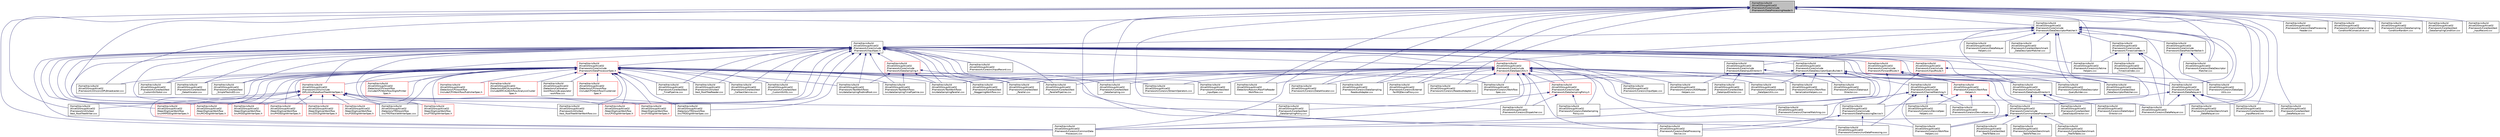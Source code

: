 digraph "/home/travis/build/AliceO2Group/AliceO2/Framework/Core/include/Framework/DataProcessingHeader.h"
{
 // INTERACTIVE_SVG=YES
  bgcolor="transparent";
  edge [fontname="Helvetica",fontsize="10",labelfontname="Helvetica",labelfontsize="10"];
  node [fontname="Helvetica",fontsize="10",shape=record];
  Node14 [label="/home/travis/build\l/AliceO2Group/AliceO2\l/Framework/Core/include\l/Framework/DataProcessingHeader.h",height=0.2,width=0.4,color="black", fillcolor="grey75", style="filled", fontcolor="black"];
  Node14 -> Node15 [dir="back",color="midnightblue",fontsize="10",style="solid",fontname="Helvetica"];
  Node15 [label="/home/travis/build\l/AliceO2Group/AliceO2\l/Detectors/Raw/src/RawFileReader\lWorkflow.cxx",height=0.2,width=0.4,color="black",URL="$d3/d87/RawFileReaderWorkflow_8cxx.html"];
  Node14 -> Node16 [dir="back",color="midnightblue",fontsize="10",style="solid",fontname="Helvetica"];
  Node16 [label="/home/travis/build\l/AliceO2Group/AliceO2\l/Framework/Core/include\l/Framework/DataDescriptorMatcher.h",height=0.2,width=0.4,color="black",URL="$d3/da3/DataDescriptorMatcher_8h.html"];
  Node16 -> Node17 [dir="back",color="midnightblue",fontsize="10",style="solid",fontname="Helvetica"];
  Node17 [label="/home/travis/build\l/AliceO2Group/AliceO2\l/Framework/Core/include\l/Framework/DataInputDirector.h",height=0.2,width=0.4,color="black",URL="$d0/d9c/DataInputDirector_8h.html"];
  Node17 -> Node18 [dir="back",color="midnightblue",fontsize="10",style="solid",fontname="Helvetica"];
  Node18 [label="/home/travis/build\l/AliceO2Group/AliceO2\l/Framework/Core/src/AODReader\lHelpers.cxx",height=0.2,width=0.4,color="black",URL="$d4/dc5/AODReaderHelpers_8cxx.html"];
  Node17 -> Node19 [dir="back",color="midnightblue",fontsize="10",style="solid",fontname="Helvetica"];
  Node19 [label="/home/travis/build\l/AliceO2Group/AliceO2\l/Framework/Core/src/DataInput\lDirector.cxx",height=0.2,width=0.4,color="black",URL="$d6/d2a/DataInputDirector_8cxx.html"];
  Node17 -> Node20 [dir="back",color="midnightblue",fontsize="10",style="solid",fontname="Helvetica"];
  Node20 [label="/home/travis/build\l/AliceO2Group/AliceO2\l/Framework/Core/test/test\l_DataInputDirector.cxx",height=0.2,width=0.4,color="black",URL="$df/d68/test__DataInputDirector_8cxx.html"];
  Node16 -> Node21 [dir="back",color="midnightblue",fontsize="10",style="solid",fontname="Helvetica"];
  Node21 [label="/home/travis/build\l/AliceO2Group/AliceO2\l/Framework/Core/include\l/Framework/DataMatcherWalker.h",height=0.2,width=0.4,color="black",URL="$d7/dc7/DataMatcherWalker_8h.html"];
  Node21 -> Node22 [dir="back",color="midnightblue",fontsize="10",style="solid",fontname="Helvetica"];
  Node22 [label="/home/travis/build\l/AliceO2Group/AliceO2\l/Framework/Core/src/DataDescriptor\lMatcher.cxx",height=0.2,width=0.4,color="black",URL="$d0/d2b/DataDescriptorMatcher_8cxx.html"];
  Node21 -> Node23 [dir="back",color="midnightblue",fontsize="10",style="solid",fontname="Helvetica"];
  Node23 [label="/home/travis/build\l/AliceO2Group/AliceO2\l/Framework/Core/src/DataSpec\lUtils.cxx",height=0.2,width=0.4,color="black",URL="$d4/dab/DataSpecUtils_8cxx.html"];
  Node16 -> Node24 [dir="back",color="midnightblue",fontsize="10",style="solid",fontname="Helvetica"];
  Node24 [label="/home/travis/build\l/AliceO2Group/AliceO2\l/Framework/Core/include\l/Framework/DataOutputDirector.h",height=0.2,width=0.4,color="black",URL="$d4/d61/DataOutputDirector_8h.html"];
  Node24 -> Node25 [dir="back",color="midnightblue",fontsize="10",style="solid",fontname="Helvetica"];
  Node25 [label="/home/travis/build\l/AliceO2Group/AliceO2\l/Framework/Core/include\l/Framework/CommonDataProcessors.h",height=0.2,width=0.4,color="black",URL="$d6/d58/CommonDataProcessors_8h.html"];
  Node25 -> Node26 [dir="back",color="midnightblue",fontsize="10",style="solid",fontname="Helvetica"];
  Node26 [label="/home/travis/build\l/AliceO2Group/AliceO2\l/Framework/Core/src/CommonData\lProcessors.cxx",height=0.2,width=0.4,color="black",URL="$df/d93/CommonDataProcessors_8cxx.html"];
  Node25 -> Node27 [dir="back",color="midnightblue",fontsize="10",style="solid",fontname="Helvetica"];
  Node27 [label="/home/travis/build\l/AliceO2Group/AliceO2\l/Framework/Core/src/Workflow\lHelpers.cxx",height=0.2,width=0.4,color="black",URL="$dc/da7/WorkflowHelpers_8cxx.html"];
  Node25 -> Node28 [dir="back",color="midnightblue",fontsize="10",style="solid",fontname="Helvetica"];
  Node28 [label="/home/travis/build\l/AliceO2Group/AliceO2\l/Framework/Core/test/benchmark\l_TableToTree.cxx",height=0.2,width=0.4,color="black",URL="$d9/dd7/benchmark__TableToTree_8cxx.html"];
  Node25 -> Node29 [dir="back",color="midnightblue",fontsize="10",style="solid",fontname="Helvetica"];
  Node29 [label="/home/travis/build\l/AliceO2Group/AliceO2\l/Framework/Core/test/benchmark\l_TreeToTable.cxx",height=0.2,width=0.4,color="black",URL="$dc/dc4/benchmark__TreeToTable_8cxx.html"];
  Node25 -> Node30 [dir="back",color="midnightblue",fontsize="10",style="solid",fontname="Helvetica"];
  Node30 [label="/home/travis/build\l/AliceO2Group/AliceO2\l/Framework/Core/test/test\l_TreeToTable.cxx",height=0.2,width=0.4,color="black",URL="$da/dae/test__TreeToTable_8cxx.html"];
  Node24 -> Node31 [dir="back",color="midnightblue",fontsize="10",style="solid",fontname="Helvetica"];
  Node31 [label="/home/travis/build\l/AliceO2Group/AliceO2\l/Framework/Core/src/DataOutput\lDirector.cxx",height=0.2,width=0.4,color="black",URL="$db/d61/DataOutputDirector_8cxx.html"];
  Node24 -> Node32 [dir="back",color="midnightblue",fontsize="10",style="solid",fontname="Helvetica"];
  Node32 [label="/home/travis/build\l/AliceO2Group/AliceO2\l/Framework/Core/test/test\l_DataOutputDirector.cxx",height=0.2,width=0.4,color="black",URL="$d8/de2/test__DataOutputDirector_8cxx.html"];
  Node16 -> Node33 [dir="back",color="midnightblue",fontsize="10",style="solid",fontname="Helvetica"];
  Node33 [label="/home/travis/build\l/AliceO2Group/AliceO2\l/Framework/Core/include\l/Framework/DataRelayer.h",height=0.2,width=0.4,color="black",URL="$df/d59/DataRelayer_8h.html"];
  Node33 -> Node34 [dir="back",color="midnightblue",fontsize="10",style="solid",fontname="Helvetica"];
  Node34 [label="/home/travis/build\l/AliceO2Group/AliceO2\l/Framework/Core/include\l/Framework/DataProcessingDevice.h",height=0.2,width=0.4,color="black",URL="$d3/d4b/DataProcessingDevice_8h.html"];
  Node34 -> Node35 [dir="back",color="midnightblue",fontsize="10",style="solid",fontname="Helvetica"];
  Node35 [label="/home/travis/build\l/AliceO2Group/AliceO2\l/Framework/Core/src/DataProcessing\lDevice.cxx",height=0.2,width=0.4,color="black",URL="$db/dac/DataProcessingDevice_8cxx.html"];
  Node34 -> Node36 [dir="back",color="midnightblue",fontsize="10",style="solid",fontname="Helvetica"];
  Node36 [label="/home/travis/build\l/AliceO2Group/AliceO2\l/Framework/Core/src/runDataProcessing.cxx",height=0.2,width=0.4,color="black",URL="$d7/d54/runDataProcessing_8cxx.html"];
  Node33 -> Node37 [dir="back",color="midnightblue",fontsize="10",style="solid",fontname="Helvetica"];
  Node37 [label="/home/travis/build\l/AliceO2Group/AliceO2\l/Framework/Core/src/DataRelayer.cxx",height=0.2,width=0.4,color="black",URL="$d1/d57/DataRelayer_8cxx.html"];
  Node33 -> Node38 [dir="back",color="midnightblue",fontsize="10",style="solid",fontname="Helvetica"];
  Node38 [label="/home/travis/build\l/AliceO2Group/AliceO2\l/Framework/Core/test/benchmark\l_DataRelayer.cxx",height=0.2,width=0.4,color="black",URL="$d8/dd6/benchmark__DataRelayer_8cxx.html"];
  Node33 -> Node39 [dir="back",color="midnightblue",fontsize="10",style="solid",fontname="Helvetica"];
  Node39 [label="/home/travis/build\l/AliceO2Group/AliceO2\l/Framework/Core/test/benchmark\l_InputRecord.cxx",height=0.2,width=0.4,color="black",URL="$df/d93/benchmark__InputRecord_8cxx.html"];
  Node33 -> Node40 [dir="back",color="midnightblue",fontsize="10",style="solid",fontname="Helvetica"];
  Node40 [label="/home/travis/build\l/AliceO2Group/AliceO2\l/Framework/Core/test/test\l_DataRelayer.cxx",height=0.2,width=0.4,color="black",URL="$dc/d6d/test__DataRelayer_8cxx.html"];
  Node16 -> Node41 [dir="back",color="midnightblue",fontsize="10",style="solid",fontname="Helvetica"];
  Node41 [label="/home/travis/build\l/AliceO2Group/AliceO2\l/Framework/Core/include\l/Framework/InputSpec.h",height=0.2,width=0.4,color="black",URL="$d5/d3f/InputSpec_8h.html"];
  Node41 -> Node42 [dir="back",color="midnightblue",fontsize="10",style="solid",fontname="Helvetica"];
  Node42 [label="/home/travis/build\l/AliceO2Group/AliceO2\l/Detectors/TRD/workflow\l/src/TRDDigitWriterSpec.cxx",height=0.2,width=0.4,color="black",URL="$dd/d1a/TRDDigitWriterSpec_8cxx.html"];
  Node41 -> Node43 [dir="back",color="midnightblue",fontsize="10",style="solid",fontname="Helvetica"];
  Node43 [label="/home/travis/build\l/AliceO2Group/AliceO2\l/Detectors/TRD/workflow\l/src/TRDTrackletWriterSpec.cxx",height=0.2,width=0.4,color="black",URL="$d0/dfb/TRDTrackletWriterSpec_8cxx.html"];
  Node41 -> Node44 [dir="back",color="midnightblue",fontsize="10",style="solid",fontname="Helvetica"];
  Node44 [label="/home/travis/build\l/AliceO2Group/AliceO2\l/Framework/Core/include\l/Framework/ChannelMatching.h",height=0.2,width=0.4,color="black",URL="$d3/d2c/ChannelMatching_8h.html"];
  Node44 -> Node45 [dir="back",color="midnightblue",fontsize="10",style="solid",fontname="Helvetica"];
  Node45 [label="/home/travis/build\l/AliceO2Group/AliceO2\l/Framework/Core/src/ChannelMatching.cxx",height=0.2,width=0.4,color="black",URL="$d6/d34/ChannelMatching_8cxx.html"];
  Node44 -> Node35 [dir="back",color="midnightblue",fontsize="10",style="solid",fontname="Helvetica"];
  Node44 -> Node46 [dir="back",color="midnightblue",fontsize="10",style="solid",fontname="Helvetica"];
  Node46 [label="/home/travis/build\l/AliceO2Group/AliceO2\l/Framework/Core/src/DeviceSpec.cxx",height=0.2,width=0.4,color="black",URL="$d8/d84/DeviceSpec_8cxx.html"];
  Node44 -> Node47 [dir="back",color="midnightblue",fontsize="10",style="solid",fontname="Helvetica"];
  Node47 [label="/home/travis/build\l/AliceO2Group/AliceO2\l/Framework/Core/src/DeviceSpec\lHelpers.cxx",height=0.2,width=0.4,color="black",URL="$d1/dd9/DeviceSpecHelpers_8cxx.html"];
  Node44 -> Node36 [dir="back",color="midnightblue",fontsize="10",style="solid",fontname="Helvetica"];
  Node44 -> Node27 [dir="back",color="midnightblue",fontsize="10",style="solid",fontname="Helvetica"];
  Node41 -> Node25 [dir="back",color="midnightblue",fontsize="10",style="solid",fontname="Helvetica"];
  Node41 -> Node48 [dir="back",color="midnightblue",fontsize="10",style="solid",fontname="Helvetica"];
  Node48 [label="/home/travis/build\l/AliceO2Group/AliceO2\l/Framework/Core/include\l/Framework/DataDescriptorQueryBuilder.h",height=0.2,width=0.4,color="black",URL="$db/de2/DataDescriptorQueryBuilder_8h.html"];
  Node48 -> Node24 [dir="back",color="midnightblue",fontsize="10",style="solid",fontname="Helvetica"];
  Node48 -> Node26 [dir="back",color="midnightblue",fontsize="10",style="solid",fontname="Helvetica"];
  Node48 -> Node49 [dir="back",color="midnightblue",fontsize="10",style="solid",fontname="Helvetica"];
  Node49 [label="/home/travis/build\l/AliceO2Group/AliceO2\l/Framework/Core/src/DataDescriptor\lQueryBuilder.cxx",height=0.2,width=0.4,color="black",URL="$d3/d17/DataDescriptorQueryBuilder_8cxx.html"];
  Node48 -> Node19 [dir="back",color="midnightblue",fontsize="10",style="solid",fontname="Helvetica"];
  Node48 -> Node50 [dir="back",color="midnightblue",fontsize="10",style="solid",fontname="Helvetica"];
  Node50 [label="/home/travis/build\l/AliceO2Group/AliceO2\l/Framework/Core/src/DataSampling\lPolicy.cxx",height=0.2,width=0.4,color="black",URL="$de/d3b/DataSamplingPolicy_8cxx.html",tooltip="Implementation of O2 Data Sampling Policy. "];
  Node48 -> Node51 [dir="back",color="midnightblue",fontsize="10",style="solid",fontname="Helvetica"];
  Node51 [label="/home/travis/build\l/AliceO2Group/AliceO2\l/Framework/Core/src/Workflow\lSerializationHelpers.cxx",height=0.2,width=0.4,color="black",URL="$d0/d54/WorkflowSerializationHelpers_8cxx.html"];
  Node48 -> Node52 [dir="back",color="midnightblue",fontsize="10",style="solid",fontname="Helvetica"];
  Node52 [label="/home/travis/build\l/AliceO2Group/AliceO2\l/Framework/Core/src/Workflow\lSpec.cxx",height=0.2,width=0.4,color="black",URL="$d1/d43/WorkflowSpec_8cxx.html"];
  Node48 -> Node53 [dir="back",color="midnightblue",fontsize="10",style="solid",fontname="Helvetica"];
  Node53 [label="/home/travis/build\l/AliceO2Group/AliceO2\l/Framework/Core/test/test\l_DataDescriptorMatcher.cxx",height=0.2,width=0.4,color="black",URL="$dd/d1e/test__DataDescriptorMatcher_8cxx.html"];
  Node48 -> Node54 [dir="back",color="midnightblue",fontsize="10",style="solid",fontname="Helvetica"];
  Node54 [label="/home/travis/build\l/AliceO2Group/AliceO2\l/Framework/Core/test/unittest\l_DataSpecUtils.cxx",height=0.2,width=0.4,color="black",URL="$dd/dfd/unittest__DataSpecUtils_8cxx.html"];
  Node41 -> Node24 [dir="back",color="midnightblue",fontsize="10",style="solid",fontname="Helvetica"];
  Node41 -> Node55 [dir="back",color="midnightblue",fontsize="10",style="solid",fontname="Helvetica"];
  Node55 [label="/home/travis/build\l/AliceO2Group/AliceO2\l/Framework/Core/include\l/Framework/DataProcessorSpec.h",height=0.2,width=0.4,color="red",URL="$d0/df4/DataProcessorSpec_8h.html"];
  Node55 -> Node56 [dir="back",color="midnightblue",fontsize="10",style="solid",fontname="Helvetica"];
  Node56 [label="/home/travis/build\l/AliceO2Group/AliceO2\l/Detectors/Calibration\l/workflow/ccdb-populator\l-workflow.cxx",height=0.2,width=0.4,color="black",URL="$d2/d5c/ccdb-populator-workflow_8cxx.html"];
  Node55 -> Node57 [dir="back",color="midnightblue",fontsize="10",style="solid",fontname="Helvetica"];
  Node57 [label="/home/travis/build\l/AliceO2Group/AliceO2\l/Detectors/CPV/workflow\l/include/CPVWorkflow/Clusterizer\lSpec.h",height=0.2,width=0.4,color="red",URL="$d9/dcc/CPV_2workflow_2include_2CPVWorkflow_2ClusterizerSpec_8h.html"];
  Node55 -> Node60 [dir="back",color="midnightblue",fontsize="10",style="solid",fontname="Helvetica"];
  Node60 [label="/home/travis/build\l/AliceO2Group/AliceO2\l/Detectors/CPV/workflow\l/include/CPVWorkflow/DigitsPrinter\lSpec.h",height=0.2,width=0.4,color="red",URL="$d4/d19/CPV_2workflow_2include_2CPVWorkflow_2DigitsPrinterSpec_8h.html"];
  Node55 -> Node62 [dir="back",color="midnightblue",fontsize="10",style="solid",fontname="Helvetica"];
  Node62 [label="/home/travis/build\l/AliceO2Group/AliceO2\l/Detectors/CPV/workflow\l/include/CPVWorkflow/PublisherSpec.h",height=0.2,width=0.4,color="red",URL="$d1/dd9/CPV_2workflow_2include_2CPVWorkflow_2PublisherSpec_8h.html"];
  Node55 -> Node64 [dir="back",color="midnightblue",fontsize="10",style="solid",fontname="Helvetica"];
  Node64 [label="/home/travis/build\l/AliceO2Group/AliceO2\l/Detectors/EMCAL/workflow\l/include/EMCALWorkflow/AnalysisCluster\lSpec.h",height=0.2,width=0.4,color="red",URL="$d3/dd3/AnalysisClusterSpec_8h.html"];
  Node55 -> Node42 [dir="back",color="midnightblue",fontsize="10",style="solid",fontname="Helvetica"];
  Node55 -> Node43 [dir="back",color="midnightblue",fontsize="10",style="solid",fontname="Helvetica"];
  Node55 -> Node25 [dir="back",color="midnightblue",fontsize="10",style="solid",fontname="Helvetica"];
  Node55 -> Node26 [dir="back",color="midnightblue",fontsize="10",style="solid",fontname="Helvetica"];
  Node55 -> Node36 [dir="back",color="midnightblue",fontsize="10",style="solid",fontname="Helvetica"];
  Node55 -> Node52 [dir="back",color="midnightblue",fontsize="10",style="solid",fontname="Helvetica"];
  Node55 -> Node337 [dir="back",color="midnightblue",fontsize="10",style="solid",fontname="Helvetica"];
  Node337 [label="/home/travis/build\l/AliceO2Group/AliceO2\l/Framework/Core/test/test\l_CallbackService.cxx",height=0.2,width=0.4,color="black",URL="$db/d30/test__CallbackService_8cxx.html"];
  Node55 -> Node339 [dir="back",color="midnightblue",fontsize="10",style="solid",fontname="Helvetica"];
  Node339 [label="/home/travis/build\l/AliceO2Group/AliceO2\l/Framework/Core/test/test\l_CustomGUIGL.cxx",height=0.2,width=0.4,color="black",URL="$d5/d47/test__CustomGUIGL_8cxx.html"];
  Node55 -> Node340 [dir="back",color="midnightblue",fontsize="10",style="solid",fontname="Helvetica"];
  Node340 [label="/home/travis/build\l/AliceO2Group/AliceO2\l/Framework/Core/test/test\l_CustomGUISokol.cxx",height=0.2,width=0.4,color="black",URL="$d6/dd1/test__CustomGUISokol_8cxx.html"];
  Node55 -> Node343 [dir="back",color="midnightblue",fontsize="10",style="solid",fontname="Helvetica"];
  Node343 [label="/home/travis/build\l/AliceO2Group/AliceO2\l/Framework/Core/test/test\l_DataAllocator.cxx",height=0.2,width=0.4,color="black",URL="$d2/da2/test__DataAllocator_8cxx.html"];
  Node55 -> Node346 [dir="back",color="midnightblue",fontsize="10",style="solid",fontname="Helvetica"];
  Node346 [label="/home/travis/build\l/AliceO2Group/AliceO2\l/Framework/Core/test/test\l_Parallel.cxx",height=0.2,width=0.4,color="black",URL="$d3/d66/test__Parallel_8cxx.html"];
  Node55 -> Node347 [dir="back",color="midnightblue",fontsize="10",style="solid",fontname="Helvetica"];
  Node347 [label="/home/travis/build\l/AliceO2Group/AliceO2\l/Framework/Core/test/test\l_ParallelPipeline.cxx",height=0.2,width=0.4,color="black",URL="$d8/d7e/test__ParallelPipeline_8cxx.html"];
  Node55 -> Node356 [dir="back",color="midnightblue",fontsize="10",style="solid",fontname="Helvetica"];
  Node356 [label="/home/travis/build\l/AliceO2Group/AliceO2\l/Framework/Core/test/test\l_SimpleTracksED.cxx",height=0.2,width=0.4,color="black",URL="$d7/d18/test__SimpleTracksED_8cxx.html"];
  Node55 -> Node360 [dir="back",color="midnightblue",fontsize="10",style="solid",fontname="Helvetica"];
  Node360 [label="/home/travis/build\l/AliceO2Group/AliceO2\l/Framework/Core/test/test\l_StaggeringWorkflow.cxx",height=0.2,width=0.4,color="black",URL="$dd/d16/test__StaggeringWorkflow_8cxx.html"];
  Node55 -> Node362 [dir="back",color="midnightblue",fontsize="10",style="solid",fontname="Helvetica"];
  Node362 [label="/home/travis/build\l/AliceO2Group/AliceO2\l/Framework/Core/test/test\l_TimePipeline.cxx",height=0.2,width=0.4,color="black",URL="$d1/d4f/test__TimePipeline_8cxx.html"];
  Node55 -> Node364 [dir="back",color="midnightblue",fontsize="10",style="solid",fontname="Helvetica"];
  Node364 [label="/home/travis/build\l/AliceO2Group/AliceO2\l/Framework/TestWorkflows\l/src/dataSamplingParallel.cxx",height=0.2,width=0.4,color="black",URL="$d3/dbe/dataSamplingParallel_8cxx.html"];
  Node55 -> Node365 [dir="back",color="midnightblue",fontsize="10",style="solid",fontname="Helvetica"];
  Node365 [label="/home/travis/build\l/AliceO2Group/AliceO2\l/Framework/TestWorkflows\l/src/dataSamplingPodAndRoot.cxx",height=0.2,width=0.4,color="black",URL="$de/da3/dataSamplingPodAndRoot_8cxx.html"];
  Node55 -> Node366 [dir="back",color="midnightblue",fontsize="10",style="solid",fontname="Helvetica"];
  Node366 [label="/home/travis/build\l/AliceO2Group/AliceO2\l/Framework/TestWorkflows\l/src/dataSamplingTimePipeline.cxx",height=0.2,width=0.4,color="black",URL="$db/d9e/dataSamplingTimePipeline_8cxx.html"];
  Node55 -> Node462 [dir="back",color="midnightblue",fontsize="10",style="solid",fontname="Helvetica"];
  Node462 [label="/home/travis/build\l/AliceO2Group/AliceO2\l/Framework/Utils/include\l/DPLUtils/MakeRootTreeWriterSpec.h",height=0.2,width=0.4,color="red",URL="$d5/dc8/MakeRootTreeWriterSpec_8h.html",tooltip="Configurable generator for RootTreeWriter processor spec. "];
  Node462 -> Node42 [dir="back",color="midnightblue",fontsize="10",style="solid",fontname="Helvetica"];
  Node462 -> Node43 [dir="back",color="midnightblue",fontsize="10",style="solid",fontname="Helvetica"];
  Node462 -> Node463 [dir="back",color="midnightblue",fontsize="10",style="solid",fontname="Helvetica"];
  Node463 [label="/home/travis/build\l/AliceO2Group/AliceO2\l/Framework/Utils/test\l/test_RootTreeWriter.cxx",height=0.2,width=0.4,color="black",URL="$da/dcf/test__RootTreeWriter_8cxx.html"];
  Node462 -> Node387 [dir="back",color="midnightblue",fontsize="10",style="solid",fontname="Helvetica"];
  Node387 [label="/home/travis/build\l/AliceO2Group/AliceO2\l/Framework/Utils/test\l/test_RootTreeWriterWorkflow.cxx",height=0.2,width=0.4,color="black",URL="$d1/d02/test__RootTreeWriterWorkflow_8cxx.html"];
  Node462 -> Node464 [dir="back",color="midnightblue",fontsize="10",style="solid",fontname="Helvetica"];
  Node464 [label="/home/travis/build\l/AliceO2Group/AliceO2\l/Steer/DigitizerWorkflow\l/src/CPVDigitWriterSpec.h",height=0.2,width=0.4,color="red",URL="$d1/dc0/CPVDigitWriterSpec_8h.html"];
  Node462 -> Node466 [dir="back",color="midnightblue",fontsize="10",style="solid",fontname="Helvetica"];
  Node466 [label="/home/travis/build\l/AliceO2Group/AliceO2\l/Steer/DigitizerWorkflow\l/src/FDDDigitWriterSpec.h",height=0.2,width=0.4,color="red",URL="$d8/dcd/FDDDigitWriterSpec_8h.html"];
  Node462 -> Node467 [dir="back",color="midnightblue",fontsize="10",style="solid",fontname="Helvetica"];
  Node467 [label="/home/travis/build\l/AliceO2Group/AliceO2\l/Steer/DigitizerWorkflow\l/src/FT0DigitWriterSpec.h",height=0.2,width=0.4,color="red",URL="$d4/d85/FT0DigitWriterSpec_8h.html"];
  Node462 -> Node468 [dir="back",color="midnightblue",fontsize="10",style="solid",fontname="Helvetica"];
  Node468 [label="/home/travis/build\l/AliceO2Group/AliceO2\l/Steer/DigitizerWorkflow\l/src/FV0DigitWriterSpec.h",height=0.2,width=0.4,color="red",URL="$d3/d12/FV0DigitWriterSpec_8h.html"];
  Node462 -> Node469 [dir="back",color="midnightblue",fontsize="10",style="solid",fontname="Helvetica"];
  Node469 [label="/home/travis/build\l/AliceO2Group/AliceO2\l/Steer/DigitizerWorkflow\l/src/HMPIDDigitWriterSpec.h",height=0.2,width=0.4,color="red",URL="$d5/d5b/HMPIDDigitWriterSpec_8h.html"];
  Node462 -> Node470 [dir="back",color="midnightblue",fontsize="10",style="solid",fontname="Helvetica"];
  Node470 [label="/home/travis/build\l/AliceO2Group/AliceO2\l/Steer/DigitizerWorkflow\l/src/MCHDigitWriterSpec.h",height=0.2,width=0.4,color="red",URL="$d8/d60/MCHDigitWriterSpec_8h.html"];
  Node462 -> Node471 [dir="back",color="midnightblue",fontsize="10",style="solid",fontname="Helvetica"];
  Node471 [label="/home/travis/build\l/AliceO2Group/AliceO2\l/Steer/DigitizerWorkflow\l/src/MIDDigitWriterSpec.h",height=0.2,width=0.4,color="red",URL="$d9/d65/MIDDigitWriterSpec_8h.html"];
  Node462 -> Node472 [dir="back",color="midnightblue",fontsize="10",style="solid",fontname="Helvetica"];
  Node472 [label="/home/travis/build\l/AliceO2Group/AliceO2\l/Steer/DigitizerWorkflow\l/src/PHOSDigitWriterSpec.h",height=0.2,width=0.4,color="red",URL="$d4/d33/PHOSDigitWriterSpec_8h.html"];
  Node462 -> Node473 [dir="back",color="midnightblue",fontsize="10",style="solid",fontname="Helvetica"];
  Node473 [label="/home/travis/build\l/AliceO2Group/AliceO2\l/Steer/DigitizerWorkflow\l/src/ZDCDigitWriterSpec.h",height=0.2,width=0.4,color="red",URL="$d9/d31/ZDCDigitWriterSpec_8h.html"];
  Node55 -> Node475 [dir="back",color="midnightblue",fontsize="10",style="solid",fontname="Helvetica"];
  Node475 [label="/home/travis/build\l/AliceO2Group/AliceO2\l/Framework/Utils/src/DPLBroadcaster.cxx",height=0.2,width=0.4,color="black",URL="$d5/d63/DPLBroadcaster_8cxx.html",tooltip="Implementation of generic DPL broadcaster, v0.1. "];
  Node55 -> Node386 [dir="back",color="midnightblue",fontsize="10",style="solid",fontname="Helvetica"];
  Node386 [label="/home/travis/build\l/AliceO2Group/AliceO2\l/Framework/Utils/test\l/test_RootTreeReader.cxx",height=0.2,width=0.4,color="black",URL="$d6/d0d/test__RootTreeReader_8cxx.html"];
  Node55 -> Node387 [dir="back",color="midnightblue",fontsize="10",style="solid",fontname="Helvetica"];
  Node55 -> Node464 [dir="back",color="midnightblue",fontsize="10",style="solid",fontname="Helvetica"];
  Node55 -> Node466 [dir="back",color="midnightblue",fontsize="10",style="solid",fontname="Helvetica"];
  Node55 -> Node467 [dir="back",color="midnightblue",fontsize="10",style="solid",fontname="Helvetica"];
  Node55 -> Node468 [dir="back",color="midnightblue",fontsize="10",style="solid",fontname="Helvetica"];
  Node55 -> Node469 [dir="back",color="midnightblue",fontsize="10",style="solid",fontname="Helvetica"];
  Node55 -> Node470 [dir="back",color="midnightblue",fontsize="10",style="solid",fontname="Helvetica"];
  Node55 -> Node471 [dir="back",color="midnightblue",fontsize="10",style="solid",fontname="Helvetica"];
  Node55 -> Node472 [dir="back",color="midnightblue",fontsize="10",style="solid",fontname="Helvetica"];
  Node55 -> Node473 [dir="back",color="midnightblue",fontsize="10",style="solid",fontname="Helvetica"];
  Node41 -> Node439 [dir="back",color="midnightblue",fontsize="10",style="solid",fontname="Helvetica"];
  Node439 [label="/home/travis/build\l/AliceO2Group/AliceO2\l/Framework/Core/include\l/Framework/DataSampling.h",height=0.2,width=0.4,color="red",URL="$d7/d78/DataSampling_8h.html",tooltip="Definition of O2 Data Sampling, v1.0. "];
  Node439 -> Node304 [dir="back",color="midnightblue",fontsize="10",style="solid",fontname="Helvetica"];
  Node304 [label="/home/travis/build\l/AliceO2Group/AliceO2\l/Framework/Core/test/test\l_DataSampling.cxx",height=0.2,width=0.4,color="black",URL="$d1/de8/test__DataSampling_8cxx.html"];
  Node439 -> Node364 [dir="back",color="midnightblue",fontsize="10",style="solid",fontname="Helvetica"];
  Node439 -> Node365 [dir="back",color="midnightblue",fontsize="10",style="solid",fontname="Helvetica"];
  Node439 -> Node366 [dir="back",color="midnightblue",fontsize="10",style="solid",fontname="Helvetica"];
  Node41 -> Node515 [dir="back",color="midnightblue",fontsize="10",style="solid",fontname="Helvetica"];
  Node515 [label="/home/travis/build\l/AliceO2Group/AliceO2\l/Framework/Core/include\l/Framework/DataSamplingPolicy.h",height=0.2,width=0.4,color="red",URL="$d2/d1b/DataSamplingPolicy_8h.html",tooltip="A declaration of O2 Data Sampling Policy. "];
  Node515 -> Node50 [dir="back",color="midnightblue",fontsize="10",style="solid",fontname="Helvetica"];
  Node515 -> Node405 [dir="back",color="midnightblue",fontsize="10",style="solid",fontname="Helvetica"];
  Node405 [label="/home/travis/build\l/AliceO2Group/AliceO2\l/Framework/Core/src/Dispatcher.cxx",height=0.2,width=0.4,color="black",URL="$d1/dca/Dispatcher_8cxx.html",tooltip="Implementation of Dispatcher for O2 Data Sampling. "];
  Node515 -> Node516 [dir="back",color="midnightblue",fontsize="10",style="solid",fontname="Helvetica"];
  Node516 [label="/home/travis/build\l/AliceO2Group/AliceO2\l/Framework/Core/test/test\l_DataSamplingPolicy.cxx",height=0.2,width=0.4,color="black",URL="$d3/ddc/test__DataSamplingPolicy_8cxx.html"];
  Node41 -> Node517 [dir="back",color="midnightblue",fontsize="10",style="solid",fontname="Helvetica"];
  Node517 [label="/home/travis/build\l/AliceO2Group/AliceO2\l/Framework/Core/include\l/Framework/DataSpecUtils.h",height=0.2,width=0.4,color="red",URL="$d6/d68/DataSpecUtils_8h.html"];
  Node517 -> Node15 [dir="back",color="midnightblue",fontsize="10",style="solid",fontname="Helvetica"];
  Node517 -> Node24 [dir="back",color="midnightblue",fontsize="10",style="solid",fontname="Helvetica"];
  Node517 -> Node515 [dir="back",color="midnightblue",fontsize="10",style="solid",fontname="Helvetica"];
  Node517 -> Node18 [dir="back",color="midnightblue",fontsize="10",style="solid",fontname="Helvetica"];
  Node517 -> Node45 [dir="back",color="midnightblue",fontsize="10",style="solid",fontname="Helvetica"];
  Node517 -> Node26 [dir="back",color="midnightblue",fontsize="10",style="solid",fontname="Helvetica"];
  Node517 -> Node545 [dir="back",color="midnightblue",fontsize="10",style="solid",fontname="Helvetica"];
  Node545 [label="/home/travis/build\l/AliceO2Group/AliceO2\l/Framework/Core/src/DataAllocator.cxx",height=0.2,width=0.4,color="black",URL="$db/d9d/DataAllocator_8cxx.html"];
  Node517 -> Node35 [dir="back",color="midnightblue",fontsize="10",style="solid",fontname="Helvetica"];
  Node517 -> Node37 [dir="back",color="midnightblue",fontsize="10",style="solid",fontname="Helvetica"];
  Node517 -> Node50 [dir="back",color="midnightblue",fontsize="10",style="solid",fontname="Helvetica"];
  Node517 -> Node303 [dir="back",color="midnightblue",fontsize="10",style="solid",fontname="Helvetica"];
  Node303 [label="/home/travis/build\l/AliceO2Group/AliceO2\l/Framework/Core/src/DataSampling\lReadoutAdapter.cxx",height=0.2,width=0.4,color="black",URL="$dc/da2/DataSamplingReadoutAdapter_8cxx.html"];
  Node517 -> Node23 [dir="back",color="midnightblue",fontsize="10",style="solid",fontname="Helvetica"];
  Node517 -> Node405 [dir="back",color="midnightblue",fontsize="10",style="solid",fontname="Helvetica"];
  Node517 -> Node308 [dir="back",color="midnightblue",fontsize="10",style="solid",fontname="Helvetica"];
  Node308 [label="/home/travis/build\l/AliceO2Group/AliceO2\l/Framework/Core/src/External\lFairMQDeviceProxy.cxx",height=0.2,width=0.4,color="black",URL="$dc/df3/ExternalFairMQDeviceProxy_8cxx.html"];
  Node517 -> Node546 [dir="back",color="midnightblue",fontsize="10",style="solid",fontname="Helvetica"];
  Node546 [label="/home/travis/build\l/AliceO2Group/AliceO2\l/Framework/Core/src/InputSpec.cxx",height=0.2,width=0.4,color="black",URL="$d6/dda/InputSpec_8cxx.html"];
  Node517 -> Node306 [dir="back",color="midnightblue",fontsize="10",style="solid",fontname="Helvetica"];
  Node306 [label="/home/travis/build\l/AliceO2Group/AliceO2\l/Framework/Core/src/ReadoutAdapter.cxx",height=0.2,width=0.4,color="black",URL="$da/df2/ReadoutAdapter_8cxx.html"];
  Node517 -> Node547 [dir="back",color="midnightblue",fontsize="10",style="solid",fontname="Helvetica"];
  Node547 [label="/home/travis/build\l/AliceO2Group/AliceO2\l/Framework/Core/src/StreamOperators.cxx",height=0.2,width=0.4,color="black",URL="$d2/d13/StreamOperators_8cxx.html"];
  Node517 -> Node27 [dir="back",color="midnightblue",fontsize="10",style="solid",fontname="Helvetica"];
  Node517 -> Node51 [dir="back",color="midnightblue",fontsize="10",style="solid",fontname="Helvetica"];
  Node517 -> Node52 [dir="back",color="midnightblue",fontsize="10",style="solid",fontname="Helvetica"];
  Node517 -> Node304 [dir="back",color="midnightblue",fontsize="10",style="solid",fontname="Helvetica"];
  Node517 -> Node548 [dir="back",color="midnightblue",fontsize="10",style="solid",fontname="Helvetica"];
  Node548 [label="/home/travis/build\l/AliceO2Group/AliceO2\l/Framework/Core/test/test\l_InputSpec.cxx",height=0.2,width=0.4,color="black",URL="$d5/d5b/test__InputSpec_8cxx.html"];
  Node517 -> Node346 [dir="back",color="midnightblue",fontsize="10",style="solid",fontname="Helvetica"];
  Node517 -> Node347 [dir="back",color="midnightblue",fontsize="10",style="solid",fontname="Helvetica"];
  Node517 -> Node360 [dir="back",color="midnightblue",fontsize="10",style="solid",fontname="Helvetica"];
  Node517 -> Node54 [dir="back",color="midnightblue",fontsize="10",style="solid",fontname="Helvetica"];
  Node517 -> Node364 [dir="back",color="midnightblue",fontsize="10",style="solid",fontname="Helvetica"];
  Node41 -> Node549 [dir="back",color="midnightblue",fontsize="10",style="solid",fontname="Helvetica"];
  Node549 [label="/home/travis/build\l/AliceO2Group/AliceO2\l/Framework/Core/include\l/Framework/ForwardRoute.h",height=0.2,width=0.4,color="red",URL="$d7/d12/ForwardRoute_8h.html"];
  Node549 -> Node34 [dir="back",color="midnightblue",fontsize="10",style="solid",fontname="Helvetica"];
  Node549 -> Node33 [dir="back",color="midnightblue",fontsize="10",style="solid",fontname="Helvetica"];
  Node549 -> Node440 [dir="back",color="midnightblue",fontsize="10",style="solid",fontname="Helvetica"];
  Node440 [label="/home/travis/build\l/AliceO2Group/AliceO2\l/Framework/Core/src/Workflow\lHelpers.h",height=0.2,width=0.4,color="red",URL="$d9/da0/WorkflowHelpers_8h.html"];
  Node440 -> Node46 [dir="back",color="midnightblue",fontsize="10",style="solid",fontname="Helvetica"];
  Node440 -> Node47 [dir="back",color="midnightblue",fontsize="10",style="solid",fontname="Helvetica"];
  Node440 -> Node27 [dir="back",color="midnightblue",fontsize="10",style="solid",fontname="Helvetica"];
  Node41 -> Node550 [dir="back",color="midnightblue",fontsize="10",style="solid",fontname="Helvetica"];
  Node550 [label="/home/travis/build\l/AliceO2Group/AliceO2\l/Framework/Core/include\l/Framework/InputRoute.h",height=0.2,width=0.4,color="red",URL="$d5/d19/InputRoute_8h.html"];
  Node550 -> Node34 [dir="back",color="midnightblue",fontsize="10",style="solid",fontname="Helvetica"];
  Node550 -> Node33 [dir="back",color="midnightblue",fontsize="10",style="solid",fontname="Helvetica"];
  Node41 -> Node26 [dir="back",color="midnightblue",fontsize="10",style="solid",fontname="Helvetica"];
  Node41 -> Node49 [dir="back",color="midnightblue",fontsize="10",style="solid",fontname="Helvetica"];
  Node41 -> Node440 [dir="back",color="midnightblue",fontsize="10",style="solid",fontname="Helvetica"];
  Node41 -> Node538 [dir="back",color="midnightblue",fontsize="10",style="solid",fontname="Helvetica"];
  Node538 [label="/home/travis/build\l/AliceO2Group/AliceO2\l/Framework/Core/src/InputRecord.cxx",height=0.2,width=0.4,color="black",URL="$df/d8e/InputRecord_8cxx.html"];
  Node41 -> Node546 [dir="back",color="midnightblue",fontsize="10",style="solid",fontname="Helvetica"];
  Node41 -> Node553 [dir="back",color="midnightblue",fontsize="10",style="solid",fontname="Helvetica"];
  Node553 [label="/home/travis/build\l/AliceO2Group/AliceO2\l/Framework/Core/src/Lifetime\lHelpers.cxx",height=0.2,width=0.4,color="black",URL="$d4/d7a/LifetimeHelpers_8cxx.html"];
  Node41 -> Node547 [dir="back",color="midnightblue",fontsize="10",style="solid",fontname="Helvetica"];
  Node41 -> Node337 [dir="back",color="midnightblue",fontsize="10",style="solid",fontname="Helvetica"];
  Node41 -> Node339 [dir="back",color="midnightblue",fontsize="10",style="solid",fontname="Helvetica"];
  Node41 -> Node340 [dir="back",color="midnightblue",fontsize="10",style="solid",fontname="Helvetica"];
  Node41 -> Node343 [dir="back",color="midnightblue",fontsize="10",style="solid",fontname="Helvetica"];
  Node41 -> Node53 [dir="back",color="midnightblue",fontsize="10",style="solid",fontname="Helvetica"];
  Node41 -> Node548 [dir="back",color="midnightblue",fontsize="10",style="solid",fontname="Helvetica"];
  Node41 -> Node346 [dir="back",color="midnightblue",fontsize="10",style="solid",fontname="Helvetica"];
  Node41 -> Node347 [dir="back",color="midnightblue",fontsize="10",style="solid",fontname="Helvetica"];
  Node41 -> Node356 [dir="back",color="midnightblue",fontsize="10",style="solid",fontname="Helvetica"];
  Node41 -> Node360 [dir="back",color="midnightblue",fontsize="10",style="solid",fontname="Helvetica"];
  Node41 -> Node362 [dir="back",color="midnightblue",fontsize="10",style="solid",fontname="Helvetica"];
  Node41 -> Node364 [dir="back",color="midnightblue",fontsize="10",style="solid",fontname="Helvetica"];
  Node41 -> Node365 [dir="back",color="midnightblue",fontsize="10",style="solid",fontname="Helvetica"];
  Node41 -> Node366 [dir="back",color="midnightblue",fontsize="10",style="solid",fontname="Helvetica"];
  Node41 -> Node462 [dir="back",color="midnightblue",fontsize="10",style="solid",fontname="Helvetica"];
  Node41 -> Node386 [dir="back",color="midnightblue",fontsize="10",style="solid",fontname="Helvetica"];
  Node41 -> Node387 [dir="back",color="midnightblue",fontsize="10",style="solid",fontname="Helvetica"];
  Node41 -> Node464 [dir="back",color="midnightblue",fontsize="10",style="solid",fontname="Helvetica"];
  Node41 -> Node466 [dir="back",color="midnightblue",fontsize="10",style="solid",fontname="Helvetica"];
  Node41 -> Node467 [dir="back",color="midnightblue",fontsize="10",style="solid",fontname="Helvetica"];
  Node41 -> Node468 [dir="back",color="midnightblue",fontsize="10",style="solid",fontname="Helvetica"];
  Node41 -> Node469 [dir="back",color="midnightblue",fontsize="10",style="solid",fontname="Helvetica"];
  Node41 -> Node470 [dir="back",color="midnightblue",fontsize="10",style="solid",fontname="Helvetica"];
  Node41 -> Node471 [dir="back",color="midnightblue",fontsize="10",style="solid",fontname="Helvetica"];
  Node41 -> Node472 [dir="back",color="midnightblue",fontsize="10",style="solid",fontname="Helvetica"];
  Node41 -> Node473 [dir="back",color="midnightblue",fontsize="10",style="solid",fontname="Helvetica"];
  Node16 -> Node554 [dir="back",color="midnightblue",fontsize="10",style="solid",fontname="Helvetica"];
  Node554 [label="/home/travis/build\l/AliceO2Group/AliceO2\l/Framework/Core/include\l/Framework/TimesliceIndex.h",height=0.2,width=0.4,color="black",URL="$d4/def/TimesliceIndex_8h.html"];
  Node554 -> Node33 [dir="back",color="midnightblue",fontsize="10",style="solid",fontname="Helvetica"];
  Node554 -> Node37 [dir="back",color="midnightblue",fontsize="10",style="solid",fontname="Helvetica"];
  Node554 -> Node553 [dir="back",color="midnightblue",fontsize="10",style="solid",fontname="Helvetica"];
  Node554 -> Node555 [dir="back",color="midnightblue",fontsize="10",style="solid",fontname="Helvetica"];
  Node555 [label="/home/travis/build\l/AliceO2Group/AliceO2\l/Framework/Core/test/test\l_TimesliceIndex.cxx",height=0.2,width=0.4,color="black",URL="$df/dc4/test__TimesliceIndex_8cxx.html"];
  Node16 -> Node26 [dir="back",color="midnightblue",fontsize="10",style="solid",fontname="Helvetica"];
  Node16 -> Node22 [dir="back",color="midnightblue",fontsize="10",style="solid",fontname="Helvetica"];
  Node16 -> Node49 [dir="back",color="midnightblue",fontsize="10",style="solid",fontname="Helvetica"];
  Node16 -> Node37 [dir="back",color="midnightblue",fontsize="10",style="solid",fontname="Helvetica"];
  Node16 -> Node552 [dir="back",color="midnightblue",fontsize="10",style="solid",fontname="Helvetica"];
  Node552 [label="/home/travis/build\l/AliceO2Group/AliceO2\l/Framework/Core/src/DataRelayer\lHelpers.cxx",height=0.2,width=0.4,color="black",URL="$df/d68/DataRelayerHelpers_8cxx.html"];
  Node16 -> Node23 [dir="back",color="midnightblue",fontsize="10",style="solid",fontname="Helvetica"];
  Node16 -> Node556 [dir="back",color="midnightblue",fontsize="10",style="solid",fontname="Helvetica"];
  Node556 [label="/home/travis/build\l/AliceO2Group/AliceO2\l/Framework/Core/test/benchmark\l_DataDescriptorMatcher.cxx",height=0.2,width=0.4,color="black",URL="$d5/de4/benchmark__DataDescriptorMatcher_8cxx.html"];
  Node16 -> Node53 [dir="back",color="midnightblue",fontsize="10",style="solid",fontname="Helvetica"];
  Node14 -> Node26 [dir="back",color="midnightblue",fontsize="10",style="solid",fontname="Helvetica"];
  Node14 -> Node545 [dir="back",color="midnightblue",fontsize="10",style="solid",fontname="Helvetica"];
  Node14 -> Node22 [dir="back",color="midnightblue",fontsize="10",style="solid",fontname="Helvetica"];
  Node14 -> Node35 [dir="back",color="midnightblue",fontsize="10",style="solid",fontname="Helvetica"];
  Node14 -> Node557 [dir="back",color="midnightblue",fontsize="10",style="solid",fontname="Helvetica"];
  Node557 [label="/home/travis/build\l/AliceO2Group/AliceO2\l/Framework/Core/src/DataProcessing\lHeader.cxx",height=0.2,width=0.4,color="black",URL="$d8/d4b/DataProcessingHeader_8cxx.html"];
  Node14 -> Node37 [dir="back",color="midnightblue",fontsize="10",style="solid",fontname="Helvetica"];
  Node14 -> Node558 [dir="back",color="midnightblue",fontsize="10",style="solid",fontname="Helvetica"];
  Node558 [label="/home/travis/build\l/AliceO2Group/AliceO2\l/Framework/Core/src/DataSampling\lConditionNConsecutive.cxx",height=0.2,width=0.4,color="black",URL="$d0/dd6/DataSamplingConditionNConsecutive_8cxx.html",tooltip="Implementation of DataSamplingConditionNConsecutive. "];
  Node14 -> Node559 [dir="back",color="midnightblue",fontsize="10",style="solid",fontname="Helvetica"];
  Node559 [label="/home/travis/build\l/AliceO2Group/AliceO2\l/Framework/Core/src/DataSampling\lConditionRandom.cxx",height=0.2,width=0.4,color="black",URL="$d4/dba/DataSamplingConditionRandom_8cxx.html",tooltip="Implementation of random DataSamplingCondition. "];
  Node14 -> Node303 [dir="back",color="midnightblue",fontsize="10",style="solid",fontname="Helvetica"];
  Node14 -> Node405 [dir="back",color="midnightblue",fontsize="10",style="solid",fontname="Helvetica"];
  Node14 -> Node308 [dir="back",color="midnightblue",fontsize="10",style="solid",fontname="Helvetica"];
  Node14 -> Node553 [dir="back",color="midnightblue",fontsize="10",style="solid",fontname="Helvetica"];
  Node14 -> Node306 [dir="back",color="midnightblue",fontsize="10",style="solid",fontname="Helvetica"];
  Node14 -> Node38 [dir="back",color="midnightblue",fontsize="10",style="solid",fontname="Helvetica"];
  Node14 -> Node39 [dir="back",color="midnightblue",fontsize="10",style="solid",fontname="Helvetica"];
  Node14 -> Node40 [dir="back",color="midnightblue",fontsize="10",style="solid",fontname="Helvetica"];
  Node14 -> Node304 [dir="back",color="midnightblue",fontsize="10",style="solid",fontname="Helvetica"];
  Node14 -> Node560 [dir="back",color="midnightblue",fontsize="10",style="solid",fontname="Helvetica"];
  Node560 [label="/home/travis/build\l/AliceO2Group/AliceO2\l/Framework/Core/test/test\l_DataSamplingCondition.cxx",height=0.2,width=0.4,color="black",URL="$dd/d70/test__DataSamplingCondition_8cxx.html"];
  Node14 -> Node516 [dir="back",color="midnightblue",fontsize="10",style="solid",fontname="Helvetica"];
  Node14 -> Node539 [dir="back",color="midnightblue",fontsize="10",style="solid",fontname="Helvetica"];
  Node539 [label="/home/travis/build\l/AliceO2Group/AliceO2\l/Framework/Core/test/test\l_InputRecord.cxx",height=0.2,width=0.4,color="black",URL="$df/dc1/test__InputRecord_8cxx.html"];
  Node14 -> Node475 [dir="back",color="midnightblue",fontsize="10",style="solid",fontname="Helvetica"];
  Node14 -> Node463 [dir="back",color="midnightblue",fontsize="10",style="solid",fontname="Helvetica"];
}

